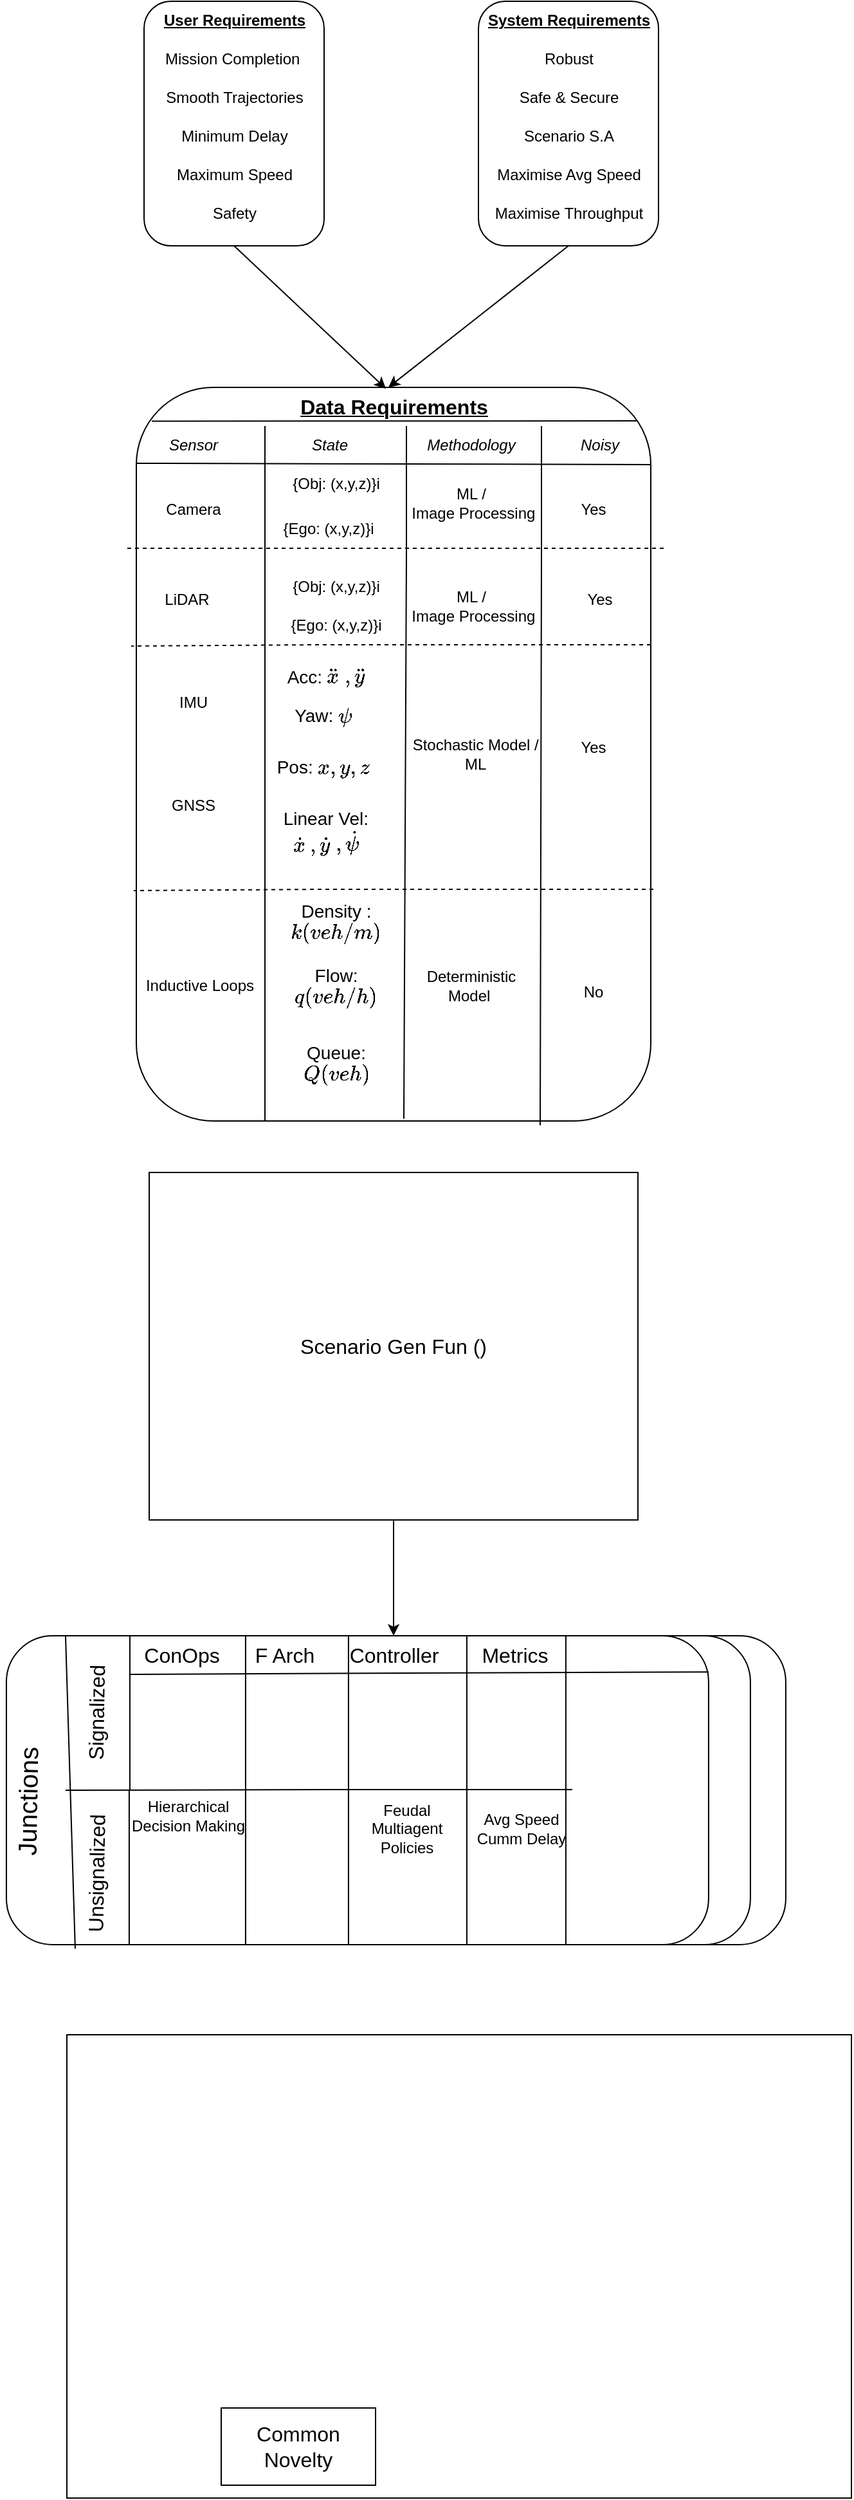 <mxfile version="20.4.0" type="github"><diagram id="dDxoSkQ8Q199yvwZWHPR" name="Page-1"><mxGraphModel dx="1350" dy="702" grid="1" gridSize="10" guides="1" tooltips="1" connect="1" arrows="1" fold="1" page="1" pageScale="1" pageWidth="827" pageHeight="1169" math="1" shadow="0"><root><mxCell id="0"/><mxCell id="1" parent="0"/><mxCell id="vC0m0QQMxs9ORfr8yubr-3" value="" style="group" parent="1" vertex="1" connectable="0"><mxGeometry x="220" y="60" width="140" height="190" as="geometry"/></mxCell><mxCell id="vC0m0QQMxs9ORfr8yubr-1" value="" style="rounded=1;whiteSpace=wrap;html=1;" parent="vC0m0QQMxs9ORfr8yubr-3" vertex="1"><mxGeometry width="140" height="190" as="geometry"/></mxCell><mxCell id="vC0m0QQMxs9ORfr8yubr-2" value="&lt;b&gt;&lt;u&gt;User Requirements&lt;/u&gt;&lt;/b&gt;" style="text;html=1;align=center;verticalAlign=middle;resizable=0;points=[];autosize=1;strokeColor=none;fillColor=none;" parent="vC0m0QQMxs9ORfr8yubr-3" vertex="1"><mxGeometry x="5" width="130" height="30" as="geometry"/></mxCell><mxCell id="vC0m0QQMxs9ORfr8yubr-7" value="Mission Completion&amp;nbsp;" style="text;html=1;align=center;verticalAlign=middle;resizable=0;points=[];autosize=1;strokeColor=none;fillColor=none;" parent="vC0m0QQMxs9ORfr8yubr-3" vertex="1"><mxGeometry x="5" y="30.001" width="130" height="30" as="geometry"/></mxCell><mxCell id="vC0m0QQMxs9ORfr8yubr-8" value="Smooth Trajectories" style="text;html=1;align=center;verticalAlign=middle;resizable=0;points=[];autosize=1;strokeColor=none;fillColor=none;" parent="vC0m0QQMxs9ORfr8yubr-3" vertex="1"><mxGeometry x="5" y="59.999" width="130" height="30" as="geometry"/></mxCell><mxCell id="vC0m0QQMxs9ORfr8yubr-9" value="Minimum Delay" style="text;html=1;align=center;verticalAlign=middle;resizable=0;points=[];autosize=1;strokeColor=none;fillColor=none;" parent="vC0m0QQMxs9ORfr8yubr-3" vertex="1"><mxGeometry x="15" y="89.996" width="110" height="30" as="geometry"/></mxCell><mxCell id="vC0m0QQMxs9ORfr8yubr-10" value="Maximum Speed" style="text;html=1;align=center;verticalAlign=middle;resizable=0;points=[];autosize=1;strokeColor=none;fillColor=none;" parent="vC0m0QQMxs9ORfr8yubr-3" vertex="1"><mxGeometry x="15" y="119.996" width="110" height="30" as="geometry"/></mxCell><mxCell id="vC0m0QQMxs9ORfr8yubr-11" value="Safety" style="text;html=1;align=center;verticalAlign=middle;resizable=0;points=[];autosize=1;strokeColor=none;fillColor=none;" parent="vC0m0QQMxs9ORfr8yubr-3" vertex="1"><mxGeometry x="40" y="149.999" width="60" height="30" as="geometry"/></mxCell><mxCell id="vC0m0QQMxs9ORfr8yubr-12" value="" style="group" parent="1" vertex="1" connectable="0"><mxGeometry x="480" y="60" width="145" height="190" as="geometry"/></mxCell><mxCell id="vC0m0QQMxs9ORfr8yubr-13" value="" style="rounded=1;whiteSpace=wrap;html=1;" parent="vC0m0QQMxs9ORfr8yubr-12" vertex="1"><mxGeometry width="140" height="190" as="geometry"/></mxCell><mxCell id="vC0m0QQMxs9ORfr8yubr-14" value="&lt;b&gt;&lt;u&gt;System Requirements&lt;/u&gt;&lt;/b&gt;" style="text;html=1;align=center;verticalAlign=middle;resizable=0;points=[];autosize=1;strokeColor=none;fillColor=none;" parent="vC0m0QQMxs9ORfr8yubr-12" vertex="1"><mxGeometry x="-5" width="150" height="30" as="geometry"/></mxCell><mxCell id="vC0m0QQMxs9ORfr8yubr-15" value="Robust" style="text;html=1;align=center;verticalAlign=middle;resizable=0;points=[];autosize=1;strokeColor=none;fillColor=none;" parent="vC0m0QQMxs9ORfr8yubr-12" vertex="1"><mxGeometry x="40" y="30.001" width="60" height="30" as="geometry"/></mxCell><mxCell id="vC0m0QQMxs9ORfr8yubr-16" value="Safe &amp;amp; Secure" style="text;html=1;align=center;verticalAlign=middle;resizable=0;points=[];autosize=1;strokeColor=none;fillColor=none;" parent="vC0m0QQMxs9ORfr8yubr-12" vertex="1"><mxGeometry x="20" y="59.999" width="100" height="30" as="geometry"/></mxCell><mxCell id="vC0m0QQMxs9ORfr8yubr-17" value="Scenario S.A" style="text;html=1;align=center;verticalAlign=middle;resizable=0;points=[];autosize=1;strokeColor=none;fillColor=none;" parent="vC0m0QQMxs9ORfr8yubr-12" vertex="1"><mxGeometry x="25" y="89.996" width="90" height="30" as="geometry"/></mxCell><mxCell id="vC0m0QQMxs9ORfr8yubr-18" value="Maximise Avg Speed" style="text;html=1;align=center;verticalAlign=middle;resizable=0;points=[];autosize=1;strokeColor=none;fillColor=none;" parent="vC0m0QQMxs9ORfr8yubr-12" vertex="1"><mxGeometry y="119.996" width="140" height="30" as="geometry"/></mxCell><mxCell id="vC0m0QQMxs9ORfr8yubr-19" value="Maximise Throughput" style="text;html=1;align=center;verticalAlign=middle;resizable=0;points=[];autosize=1;strokeColor=none;fillColor=none;" parent="vC0m0QQMxs9ORfr8yubr-12" vertex="1"><mxGeometry y="149.999" width="140" height="30" as="geometry"/></mxCell><mxCell id="vC0m0QQMxs9ORfr8yubr-70" value="" style="group" parent="1" vertex="1" connectable="0"><mxGeometry x="204" y="360" width="420" height="570" as="geometry"/></mxCell><mxCell id="vC0m0QQMxs9ORfr8yubr-21" value="" style="rounded=1;whiteSpace=wrap;html=1;" parent="vC0m0QQMxs9ORfr8yubr-70" vertex="1"><mxGeometry x="10" width="400" height="570" as="geometry"/></mxCell><mxCell id="vC0m0QQMxs9ORfr8yubr-22" value="&lt;b&gt;&lt;u&gt;&lt;font style=&quot;font-size: 16px;&quot;&gt;Data Requirements&lt;/font&gt;&lt;/u&gt;&lt;/b&gt;" style="text;html=1;align=center;verticalAlign=middle;resizable=0;points=[];autosize=1;strokeColor=none;fillColor=none;" parent="vC0m0QQMxs9ORfr8yubr-70" vertex="1"><mxGeometry x="124.996" width="170" height="30" as="geometry"/></mxCell><mxCell id="vC0m0QQMxs9ORfr8yubr-23" value="&lt;i&gt;Sensor&lt;/i&gt;" style="text;html=1;align=center;verticalAlign=middle;resizable=0;points=[];autosize=1;strokeColor=none;fillColor=none;" parent="vC0m0QQMxs9ORfr8yubr-70" vertex="1"><mxGeometry x="24.286" y="29.998" width="60" height="30" as="geometry"/></mxCell><mxCell id="vC0m0QQMxs9ORfr8yubr-24" value="Camera" style="text;html=1;align=center;verticalAlign=middle;resizable=0;points=[];autosize=1;strokeColor=none;fillColor=none;" parent="vC0m0QQMxs9ORfr8yubr-70" vertex="1"><mxGeometry x="19.286" y="80.002" width="70" height="30" as="geometry"/></mxCell><mxCell id="vC0m0QQMxs9ORfr8yubr-25" value="LiDAR" style="text;html=1;align=center;verticalAlign=middle;resizable=0;points=[];autosize=1;strokeColor=none;fillColor=none;" parent="vC0m0QQMxs9ORfr8yubr-70" vertex="1"><mxGeometry x="19.287" y="149.996" width="60" height="30" as="geometry"/></mxCell><mxCell id="vC0m0QQMxs9ORfr8yubr-29" value="" style="endArrow=none;html=1;rounded=0;exitX=0.03;exitY=0.046;exitDx=0;exitDy=0;exitPerimeter=0;" parent="vC0m0QQMxs9ORfr8yubr-70" source="vC0m0QQMxs9ORfr8yubr-21" edge="1"><mxGeometry width="50" height="50" relative="1" as="geometry"><mxPoint x="90" y="110" as="sourcePoint"/><mxPoint x="400" y="26" as="targetPoint"/></mxGeometry></mxCell><mxCell id="vC0m0QQMxs9ORfr8yubr-30" value="" style="endArrow=none;html=1;rounded=0;fontSize=16;exitX=0.25;exitY=1;exitDx=0;exitDy=0;" parent="vC0m0QQMxs9ORfr8yubr-70" source="vC0m0QQMxs9ORfr8yubr-21" edge="1"><mxGeometry width="50" height="50" relative="1" as="geometry"><mxPoint x="90" y="110" as="sourcePoint"/><mxPoint x="110" y="30" as="targetPoint"/></mxGeometry></mxCell><mxCell id="vC0m0QQMxs9ORfr8yubr-31" value="" style="endArrow=none;html=1;rounded=0;fontSize=16;exitX=0.52;exitY=0.997;exitDx=0;exitDy=0;exitPerimeter=0;" parent="vC0m0QQMxs9ORfr8yubr-70" source="vC0m0QQMxs9ORfr8yubr-21" edge="1"><mxGeometry width="50" height="50" relative="1" as="geometry"><mxPoint x="220" y="220" as="sourcePoint"/><mxPoint x="220" y="30" as="targetPoint"/><Array as="points"><mxPoint x="220" y="130"/></Array></mxGeometry></mxCell><mxCell id="vC0m0QQMxs9ORfr8yubr-32" value="&lt;i&gt;State&lt;/i&gt;" style="text;html=1;align=center;verticalAlign=middle;resizable=0;points=[];autosize=1;strokeColor=none;fillColor=none;" parent="vC0m0QQMxs9ORfr8yubr-70" vertex="1"><mxGeometry x="134.996" y="29.998" width="50" height="30" as="geometry"/></mxCell><mxCell id="vC0m0QQMxs9ORfr8yubr-34" value="" style="endArrow=none;html=1;rounded=0;fontSize=16;exitX=0.785;exitY=1.006;exitDx=0;exitDy=0;exitPerimeter=0;" parent="vC0m0QQMxs9ORfr8yubr-70" source="vC0m0QQMxs9ORfr8yubr-21" edge="1"><mxGeometry width="50" height="50" relative="1" as="geometry"><mxPoint x="330" y="230" as="sourcePoint"/><mxPoint x="325" y="30" as="targetPoint"/><Array as="points"><mxPoint x="325" y="130"/></Array></mxGeometry></mxCell><mxCell id="vC0m0QQMxs9ORfr8yubr-35" value="&lt;i&gt;Methodology&lt;/i&gt;" style="text;html=1;align=center;verticalAlign=middle;resizable=0;points=[];autosize=1;strokeColor=none;fillColor=none;" parent="vC0m0QQMxs9ORfr8yubr-70" vertex="1"><mxGeometry x="224.996" y="29.998" width="90" height="30" as="geometry"/></mxCell><mxCell id="vC0m0QQMxs9ORfr8yubr-37" value="&lt;i&gt;Noisy&lt;/i&gt;" style="text;html=1;align=center;verticalAlign=middle;resizable=0;points=[];autosize=1;strokeColor=none;fillColor=none;" parent="vC0m0QQMxs9ORfr8yubr-70" vertex="1"><mxGeometry x="344.996" y="29.998" width="50" height="30" as="geometry"/></mxCell><mxCell id="vC0m0QQMxs9ORfr8yubr-39" value="{Obj: (x,y,z)}i" style="text;html=1;align=center;verticalAlign=middle;resizable=0;points=[];autosize=1;strokeColor=none;fillColor=none;" parent="vC0m0QQMxs9ORfr8yubr-70" vertex="1"><mxGeometry x="119.996" y="59.998" width="90" height="30" as="geometry"/></mxCell><mxCell id="vC0m0QQMxs9ORfr8yubr-40" value="" style="endArrow=none;html=1;rounded=0;exitX=0;exitY=0.132;exitDx=0;exitDy=0;exitPerimeter=0;" parent="vC0m0QQMxs9ORfr8yubr-70" edge="1"><mxGeometry width="50" height="50" relative="1" as="geometry"><mxPoint x="10" y="59.0" as="sourcePoint"/><mxPoint x="410" y="59.96" as="targetPoint"/></mxGeometry></mxCell><mxCell id="vC0m0QQMxs9ORfr8yubr-41" value="ML /&lt;br&gt;&amp;nbsp;Image Processing" style="text;html=1;align=center;verticalAlign=middle;resizable=0;points=[];autosize=1;strokeColor=none;fillColor=none;" parent="vC0m0QQMxs9ORfr8yubr-70" vertex="1"><mxGeometry x="209.996" y="70.002" width="120" height="40" as="geometry"/></mxCell><mxCell id="vC0m0QQMxs9ORfr8yubr-42" value="{Ego: (x,y,z)}i" style="text;html=1;align=center;verticalAlign=middle;resizable=0;points=[];autosize=1;strokeColor=none;fillColor=none;" parent="vC0m0QQMxs9ORfr8yubr-70" vertex="1"><mxGeometry x="113.996" y="94.998" width="90" height="30" as="geometry"/></mxCell><mxCell id="vC0m0QQMxs9ORfr8yubr-43" value="Yes" style="text;html=1;align=center;verticalAlign=middle;resizable=0;points=[];autosize=1;strokeColor=none;fillColor=none;" parent="vC0m0QQMxs9ORfr8yubr-70" vertex="1"><mxGeometry x="344.996" y="79.998" width="40" height="30" as="geometry"/></mxCell><mxCell id="vC0m0QQMxs9ORfr8yubr-44" value="" style="endArrow=none;dashed=1;html=1;rounded=0;fontSize=16;" parent="vC0m0QQMxs9ORfr8yubr-70" edge="1"><mxGeometry width="50" height="50" relative="1" as="geometry"><mxPoint x="420" y="125" as="sourcePoint"/><mxPoint y="125" as="targetPoint"/><Array as="points"/></mxGeometry></mxCell><mxCell id="vC0m0QQMxs9ORfr8yubr-45" value="{Obj: (x,y,z)}i" style="text;html=1;align=center;verticalAlign=middle;resizable=0;points=[];autosize=1;strokeColor=none;fillColor=none;" parent="vC0m0QQMxs9ORfr8yubr-70" vertex="1"><mxGeometry x="119.996" y="139.998" width="90" height="30" as="geometry"/></mxCell><mxCell id="vC0m0QQMxs9ORfr8yubr-47" value="{Ego: (x,y,z)}i" style="text;html=1;align=center;verticalAlign=middle;resizable=0;points=[];autosize=1;strokeColor=none;fillColor=none;" parent="vC0m0QQMxs9ORfr8yubr-70" vertex="1"><mxGeometry x="119.996" y="169.998" width="90" height="30" as="geometry"/></mxCell><mxCell id="vC0m0QQMxs9ORfr8yubr-48" value="Yes" style="text;html=1;align=center;verticalAlign=middle;resizable=0;points=[];autosize=1;strokeColor=none;fillColor=none;" parent="vC0m0QQMxs9ORfr8yubr-70" vertex="1"><mxGeometry x="349.996" y="149.998" width="40" height="30" as="geometry"/></mxCell><mxCell id="vC0m0QQMxs9ORfr8yubr-49" value="ML /&lt;br&gt;&amp;nbsp;Image Processing" style="text;html=1;align=center;verticalAlign=middle;resizable=0;points=[];autosize=1;strokeColor=none;fillColor=none;" parent="vC0m0QQMxs9ORfr8yubr-70" vertex="1"><mxGeometry x="209.996" y="150.002" width="120" height="40" as="geometry"/></mxCell><mxCell id="vC0m0QQMxs9ORfr8yubr-50" value="IMU" style="text;html=1;align=center;verticalAlign=middle;resizable=0;points=[];autosize=1;strokeColor=none;fillColor=none;" parent="vC0m0QQMxs9ORfr8yubr-70" vertex="1"><mxGeometry x="29.287" y="229.996" width="50" height="30" as="geometry"/></mxCell><mxCell id="vC0m0QQMxs9ORfr8yubr-51" value="" style="endArrow=none;dashed=1;html=1;rounded=0;fontSize=16;entryX=-0.005;entryY=0.409;entryDx=0;entryDy=0;entryPerimeter=0;exitX=1.005;exitY=0.406;exitDx=0;exitDy=0;exitPerimeter=0;" parent="vC0m0QQMxs9ORfr8yubr-70" edge="1"><mxGeometry width="50" height="50" relative="1" as="geometry"><mxPoint x="410" y="200" as="sourcePoint"/><mxPoint x="6" y="200.99" as="targetPoint"/><Array as="points"><mxPoint x="148" y="200.02"/></Array></mxGeometry></mxCell><mxCell id="vC0m0QQMxs9ORfr8yubr-52" value="&lt;span style=&quot;font-size: 14px;&quot;&gt;&amp;nbsp;Acc: \( \ddot{x}\)&amp;nbsp;&lt;/span&gt;&lt;span style=&quot;font-size: 14px;&quot;&gt;\(, \ddot{y} \)&lt;/span&gt;" style="text;html=1;align=center;verticalAlign=middle;resizable=0;points=[];autosize=1;strokeColor=none;fillColor=none;fontSize=14;" parent="vC0m0QQMxs9ORfr8yubr-70" vertex="1"><mxGeometry x="49.996" y="209.998" width="210" height="30" as="geometry"/></mxCell><mxCell id="vC0m0QQMxs9ORfr8yubr-56" value="Yaw: \( \psi\)" style="text;html=1;align=center;verticalAlign=middle;resizable=0;points=[];autosize=1;strokeColor=none;fillColor=none;fontSize=14;" parent="vC0m0QQMxs9ORfr8yubr-70" vertex="1"><mxGeometry x="105" y="240" width="100" height="30" as="geometry"/></mxCell><mxCell id="vC0m0QQMxs9ORfr8yubr-58" value="GNSS" style="text;html=1;align=center;verticalAlign=middle;resizable=0;points=[];autosize=1;strokeColor=none;fillColor=none;" parent="vC0m0QQMxs9ORfr8yubr-70" vertex="1"><mxGeometry x="24.287" y="309.996" width="60" height="30" as="geometry"/></mxCell><mxCell id="vC0m0QQMxs9ORfr8yubr-59" value="&lt;span style=&quot;font-size: 14px;&quot;&gt;Pos: \( x,y,z \)&lt;/span&gt;" style="text;html=1;align=center;verticalAlign=middle;resizable=0;points=[];autosize=1;strokeColor=none;fillColor=none;fontSize=14;" parent="vC0m0QQMxs9ORfr8yubr-70" vertex="1"><mxGeometry x="99.996" y="279.998" width="110" height="30" as="geometry"/></mxCell><mxCell id="vC0m0QQMxs9ORfr8yubr-60" value="&lt;span style=&quot;font-size: 14px;&quot;&gt;&amp;nbsp;Linear Vel:&lt;br style=&quot;font-size: 14px;&quot;&gt;&amp;nbsp;\( \dot{x}\)&amp;nbsp;&lt;/span&gt;&lt;span style=&quot;font-size: 14px;&quot;&gt;\(, \dot{y} \) \(, \dot{\psi}\)&lt;/span&gt;" style="text;html=1;align=center;verticalAlign=middle;resizable=0;points=[];autosize=1;strokeColor=none;fillColor=none;fontSize=14;" parent="vC0m0QQMxs9ORfr8yubr-70" vertex="1"><mxGeometry x="34.996" y="319.998" width="240" height="50" as="geometry"/></mxCell><mxCell id="vC0m0QQMxs9ORfr8yubr-61" value="" style="endArrow=none;dashed=1;html=1;rounded=0;fontSize=16;entryX=-0.005;entryY=0.409;entryDx=0;entryDy=0;entryPerimeter=0;exitX=1.005;exitY=0.406;exitDx=0;exitDy=0;exitPerimeter=0;" parent="vC0m0QQMxs9ORfr8yubr-70" edge="1"><mxGeometry width="50" height="50" relative="1" as="geometry"><mxPoint x="412" y="390" as="sourcePoint"/><mxPoint x="8" y="390.99" as="targetPoint"/><Array as="points"><mxPoint x="150" y="390.02"/></Array></mxGeometry></mxCell><mxCell id="vC0m0QQMxs9ORfr8yubr-62" value="Stochastic Model /&amp;nbsp;&lt;br&gt;ML&amp;nbsp;" style="text;html=1;align=center;verticalAlign=middle;resizable=0;points=[];autosize=1;strokeColor=none;fillColor=none;" parent="vC0m0QQMxs9ORfr8yubr-70" vertex="1"><mxGeometry x="214.996" y="265.002" width="120" height="40" as="geometry"/></mxCell><mxCell id="vC0m0QQMxs9ORfr8yubr-63" value="Yes" style="text;html=1;align=center;verticalAlign=middle;resizable=0;points=[];autosize=1;strokeColor=none;fillColor=none;" parent="vC0m0QQMxs9ORfr8yubr-70" vertex="1"><mxGeometry x="344.996" y="264.998" width="40" height="30" as="geometry"/></mxCell><mxCell id="vC0m0QQMxs9ORfr8yubr-64" value="Inductive Loops" style="text;html=1;align=center;verticalAlign=middle;resizable=0;points=[];autosize=1;strokeColor=none;fillColor=none;" parent="vC0m0QQMxs9ORfr8yubr-70" vertex="1"><mxGeometry x="3.997" y="449.996" width="110" height="30" as="geometry"/></mxCell><mxCell id="vC0m0QQMxs9ORfr8yubr-65" value="&lt;font style=&quot;font-size: 14px;&quot;&gt;Density : &lt;br style=&quot;font-size: 14px;&quot;&gt;\( k&amp;nbsp; (veh/m)&amp;nbsp; \)&lt;/font&gt;" style="text;html=1;align=center;verticalAlign=middle;resizable=0;points=[];autosize=1;strokeColor=none;fillColor=none;fontSize=14;" parent="vC0m0QQMxs9ORfr8yubr-70" vertex="1"><mxGeometry x="109.996" y="389.998" width="110" height="50" as="geometry"/></mxCell><mxCell id="vC0m0QQMxs9ORfr8yubr-66" value="&lt;font style=&quot;font-size: 14px;&quot;&gt;Flow: &lt;br style=&quot;font-size: 14px;&quot;&gt;\( q&amp;nbsp; (veh/h)&amp;nbsp; \)&lt;/font&gt;" style="text;html=1;align=center;verticalAlign=middle;resizable=0;points=[];autosize=1;strokeColor=none;fillColor=none;fontSize=14;" parent="vC0m0QQMxs9ORfr8yubr-70" vertex="1"><mxGeometry x="109.996" y="439.998" width="110" height="50" as="geometry"/></mxCell><mxCell id="vC0m0QQMxs9ORfr8yubr-67" value="&lt;font style=&quot;font-size: 14px;&quot;&gt;Queue: &lt;br style=&quot;font-size: 14px;&quot;&gt;\( Q&amp;nbsp; (veh)&amp;nbsp; \)&lt;/font&gt;" style="text;html=1;align=center;verticalAlign=middle;resizable=0;points=[];autosize=1;strokeColor=none;fillColor=none;fontSize=14;" parent="vC0m0QQMxs9ORfr8yubr-70" vertex="1"><mxGeometry x="114.996" y="499.998" width="100" height="50" as="geometry"/></mxCell><mxCell id="vC0m0QQMxs9ORfr8yubr-68" value="Deterministic &lt;br&gt;Model&amp;nbsp;" style="text;html=1;align=center;verticalAlign=middle;resizable=0;points=[];autosize=1;strokeColor=none;fillColor=none;" parent="vC0m0QQMxs9ORfr8yubr-70" vertex="1"><mxGeometry x="224.996" y="445.002" width="90" height="40" as="geometry"/></mxCell><mxCell id="vC0m0QQMxs9ORfr8yubr-69" value="No" style="text;html=1;align=center;verticalAlign=middle;resizable=0;points=[];autosize=1;strokeColor=none;fillColor=none;" parent="vC0m0QQMxs9ORfr8yubr-70" vertex="1"><mxGeometry x="344.996" y="454.998" width="40" height="30" as="geometry"/></mxCell><mxCell id="vC0m0QQMxs9ORfr8yubr-71" value="" style="endArrow=classic;html=1;rounded=0;fontSize=14;exitX=0.5;exitY=1;exitDx=0;exitDy=0;entryX=0.465;entryY=0.033;entryDx=0;entryDy=0;entryPerimeter=0;" parent="1" source="vC0m0QQMxs9ORfr8yubr-1" target="vC0m0QQMxs9ORfr8yubr-22" edge="1"><mxGeometry width="50" height="50" relative="1" as="geometry"><mxPoint x="390" y="300" as="sourcePoint"/><mxPoint x="440" y="250" as="targetPoint"/></mxGeometry></mxCell><mxCell id="vC0m0QQMxs9ORfr8yubr-72" value="" style="endArrow=classic;html=1;rounded=0;fontSize=14;exitX=0.5;exitY=1;exitDx=0;exitDy=0;" parent="1" source="vC0m0QQMxs9ORfr8yubr-13" edge="1"><mxGeometry width="50" height="50" relative="1" as="geometry"><mxPoint x="300" y="260" as="sourcePoint"/><mxPoint x="410" y="360" as="targetPoint"/><Array as="points"/></mxGeometry></mxCell><mxCell id="SXjnAoh3nfjUgV-zAG5W-1" value="" style="rounded=0;whiteSpace=wrap;html=1;fontSize=16;" vertex="1" parent="1"><mxGeometry x="160" y="1640" width="610" height="360" as="geometry"/></mxCell><mxCell id="SXjnAoh3nfjUgV-zAG5W-2" value="Common Novelty" style="rounded=0;whiteSpace=wrap;html=1;fontSize=16;" vertex="1" parent="1"><mxGeometry x="280" y="1930" width="120" height="60" as="geometry"/></mxCell><mxCell id="SXjnAoh3nfjUgV-zAG5W-4" value="" style="group" vertex="1" connectable="0" parent="1"><mxGeometry x="108.003" y="1330" width="610.957" height="290" as="geometry"/></mxCell><mxCell id="vC0m0QQMxs9ORfr8yubr-78" value="" style="rounded=1;whiteSpace=wrap;html=1;fontSize=14;" parent="SXjnAoh3nfjUgV-zAG5W-4" vertex="1"><mxGeometry x="170.957" width="440" height="240" as="geometry"/></mxCell><mxCell id="vC0m0QQMxs9ORfr8yubr-77" value="" style="rounded=1;whiteSpace=wrap;html=1;fontSize=14;" parent="SXjnAoh3nfjUgV-zAG5W-4" vertex="1"><mxGeometry x="143.457" width="440" height="240" as="geometry"/></mxCell><mxCell id="vC0m0QQMxs9ORfr8yubr-73" value="" style="rounded=1;whiteSpace=wrap;html=1;fontSize=14;" parent="SXjnAoh3nfjUgV-zAG5W-4" vertex="1"><mxGeometry x="4.957" width="546" height="240" as="geometry"/></mxCell><mxCell id="vC0m0QQMxs9ORfr8yubr-79" value="" style="endArrow=none;html=1;rounded=0;fontSize=14;exitX=0.098;exitY=1.013;exitDx=0;exitDy=0;exitPerimeter=0;" parent="SXjnAoh3nfjUgV-zAG5W-4" source="vC0m0QQMxs9ORfr8yubr-73" edge="1"><mxGeometry width="50" height="50" relative="1" as="geometry"><mxPoint x="-9.043" y="50" as="sourcePoint"/><mxPoint x="50.957" as="targetPoint"/></mxGeometry></mxCell><mxCell id="vC0m0QQMxs9ORfr8yubr-80" value="Junctions" style="text;html=1;align=center;verticalAlign=middle;resizable=0;points=[];autosize=1;strokeColor=none;fillColor=none;fontSize=20;rotation=-89;" parent="SXjnAoh3nfjUgV-zAG5W-4" vertex="1"><mxGeometry x="-34.043" y="109" width="110" height="40" as="geometry"/></mxCell><mxCell id="vC0m0QQMxs9ORfr8yubr-81" value="" style="endArrow=none;html=1;rounded=0;fontSize=20;" parent="SXjnAoh3nfjUgV-zAG5W-4" edge="1"><mxGeometry width="50" height="50" relative="1" as="geometry"><mxPoint x="50.957" y="120" as="sourcePoint"/><mxPoint x="444.957" y="119.5" as="targetPoint"/><Array as="points"><mxPoint x="274.957" y="119.5"/></Array></mxGeometry></mxCell><mxCell id="vC0m0QQMxs9ORfr8yubr-82" value="" style="endArrow=none;html=1;rounded=0;fontSize=20;" parent="SXjnAoh3nfjUgV-zAG5W-4" edge="1"><mxGeometry width="50" height="50" relative="1" as="geometry"><mxPoint x="100.957" y="120" as="sourcePoint"/><mxPoint x="100.957" as="targetPoint"/></mxGeometry></mxCell><mxCell id="vC0m0QQMxs9ORfr8yubr-83" value="" style="endArrow=none;html=1;rounded=0;fontSize=20;" parent="SXjnAoh3nfjUgV-zAG5W-4" edge="1"><mxGeometry width="50" height="50" relative="1" as="geometry"><mxPoint x="100.457" y="240" as="sourcePoint"/><mxPoint x="100.457" y="120" as="targetPoint"/></mxGeometry></mxCell><mxCell id="vC0m0QQMxs9ORfr8yubr-84" value="Signalized" style="text;html=1;align=center;verticalAlign=middle;resizable=0;points=[];autosize=1;strokeColor=none;fillColor=none;fontSize=16;rotation=-89;" parent="SXjnAoh3nfjUgV-zAG5W-4" vertex="1"><mxGeometry x="24.957" y="45" width="100" height="30" as="geometry"/></mxCell><mxCell id="vC0m0QQMxs9ORfr8yubr-85" value="Unsignalized" style="text;html=1;align=center;verticalAlign=middle;resizable=0;points=[];autosize=1;strokeColor=none;fillColor=none;fontSize=16;rotation=-89;" parent="SXjnAoh3nfjUgV-zAG5W-4" vertex="1"><mxGeometry x="14.957" y="170" width="120" height="30" as="geometry"/></mxCell><mxCell id="vC0m0QQMxs9ORfr8yubr-86" value="ConOps" style="text;html=1;align=center;verticalAlign=middle;resizable=0;points=[];autosize=1;strokeColor=none;fillColor=none;fontSize=16;" parent="SXjnAoh3nfjUgV-zAG5W-4" vertex="1"><mxGeometry x="100.957" width="80" height="30" as="geometry"/></mxCell><mxCell id="vC0m0QQMxs9ORfr8yubr-87" value="F Arch" style="text;html=1;align=center;verticalAlign=middle;resizable=0;points=[];autosize=1;strokeColor=none;fillColor=none;fontSize=16;" parent="SXjnAoh3nfjUgV-zAG5W-4" vertex="1"><mxGeometry x="185.957" width="70" height="30" as="geometry"/></mxCell><mxCell id="vC0m0QQMxs9ORfr8yubr-88" value="Controller" style="text;html=1;align=center;verticalAlign=middle;resizable=0;points=[];autosize=1;strokeColor=none;fillColor=none;fontSize=16;" parent="SXjnAoh3nfjUgV-zAG5W-4" vertex="1"><mxGeometry x="260.957" width="90" height="30" as="geometry"/></mxCell><mxCell id="vC0m0QQMxs9ORfr8yubr-89" value="Metrics" style="text;html=1;align=center;verticalAlign=middle;resizable=0;points=[];autosize=1;strokeColor=none;fillColor=none;fontSize=16;" parent="SXjnAoh3nfjUgV-zAG5W-4" vertex="1"><mxGeometry x="359.957" width="80" height="30" as="geometry"/></mxCell><mxCell id="vC0m0QQMxs9ORfr8yubr-90" value="" style="endArrow=none;html=1;rounded=0;fontSize=20;" parent="SXjnAoh3nfjUgV-zAG5W-4" edge="1"><mxGeometry width="50" height="50" relative="1" as="geometry"><mxPoint x="190.957" y="240" as="sourcePoint"/><mxPoint x="190.957" as="targetPoint"/></mxGeometry></mxCell><mxCell id="vC0m0QQMxs9ORfr8yubr-91" value="" style="endArrow=none;html=1;rounded=0;fontSize=20;" parent="SXjnAoh3nfjUgV-zAG5W-4" edge="1"><mxGeometry width="50" height="50" relative="1" as="geometry"><mxPoint x="270.957" y="240" as="sourcePoint"/><mxPoint x="270.957" as="targetPoint"/></mxGeometry></mxCell><mxCell id="vC0m0QQMxs9ORfr8yubr-92" value="" style="endArrow=none;html=1;rounded=0;fontSize=20;" parent="SXjnAoh3nfjUgV-zAG5W-4" edge="1"><mxGeometry width="50" height="50" relative="1" as="geometry"><mxPoint x="362.957" y="240" as="sourcePoint"/><mxPoint x="362.957" as="targetPoint"/></mxGeometry></mxCell><mxCell id="vC0m0QQMxs9ORfr8yubr-93" value="" style="endArrow=none;html=1;rounded=0;fontSize=20;entryX=1;entryY=0.117;entryDx=0;entryDy=0;entryPerimeter=0;" parent="SXjnAoh3nfjUgV-zAG5W-4" target="vC0m0QQMxs9ORfr8yubr-73" edge="1"><mxGeometry width="50" height="50" relative="1" as="geometry"><mxPoint x="100.957" y="30" as="sourcePoint"/><mxPoint x="484.957" y="29" as="targetPoint"/><Array as="points"><mxPoint x="314.957" y="29"/></Array></mxGeometry></mxCell><mxCell id="vC0m0QQMxs9ORfr8yubr-94" value="Hierarchical &lt;br&gt;Decision Making" style="text;html=1;align=center;verticalAlign=middle;resizable=0;points=[];autosize=1;strokeColor=none;fillColor=none;" parent="SXjnAoh3nfjUgV-zAG5W-4" vertex="1"><mxGeometry x="90.954" y="119.996" width="110" height="40" as="geometry"/></mxCell><mxCell id="vC0m0QQMxs9ORfr8yubr-95" value="Feudal &lt;br&gt;Multiagent&lt;br&gt;Policies" style="text;html=1;align=center;verticalAlign=middle;resizable=0;points=[];autosize=1;strokeColor=none;fillColor=none;" parent="SXjnAoh3nfjUgV-zAG5W-4" vertex="1"><mxGeometry x="275.954" y="119.996" width="80" height="60" as="geometry"/></mxCell><mxCell id="vC0m0QQMxs9ORfr8yubr-96" value="Avg Speed&lt;br&gt;Cumm Delay" style="text;html=1;align=center;verticalAlign=middle;resizable=0;points=[];autosize=1;strokeColor=none;fillColor=none;" parent="SXjnAoh3nfjUgV-zAG5W-4" vertex="1"><mxGeometry x="359.954" y="129.996" width="90" height="40" as="geometry"/></mxCell><mxCell id="SXjnAoh3nfjUgV-zAG5W-3" value="" style="endArrow=none;html=1;rounded=0;fontSize=20;" edge="1" parent="SXjnAoh3nfjUgV-zAG5W-4"><mxGeometry width="50" height="50" relative="1" as="geometry"><mxPoint x="439.957" y="240" as="sourcePoint"/><mxPoint x="439.957" as="targetPoint"/></mxGeometry></mxCell><mxCell id="SXjnAoh3nfjUgV-zAG5W-6" style="edgeStyle=orthogonalEdgeStyle;rounded=0;orthogonalLoop=1;jettySize=auto;html=1;fontSize=16;" edge="1" parent="1" source="SXjnAoh3nfjUgV-zAG5W-5"><mxGeometry relative="1" as="geometry"><mxPoint x="414" y="1330" as="targetPoint"/></mxGeometry></mxCell><mxCell id="SXjnAoh3nfjUgV-zAG5W-5" value="Scenario Gen Fun ()" style="rounded=0;whiteSpace=wrap;html=1;fontSize=16;" vertex="1" parent="1"><mxGeometry x="224.0" y="970" width="380" height="270" as="geometry"/></mxCell></root></mxGraphModel></diagram></mxfile>